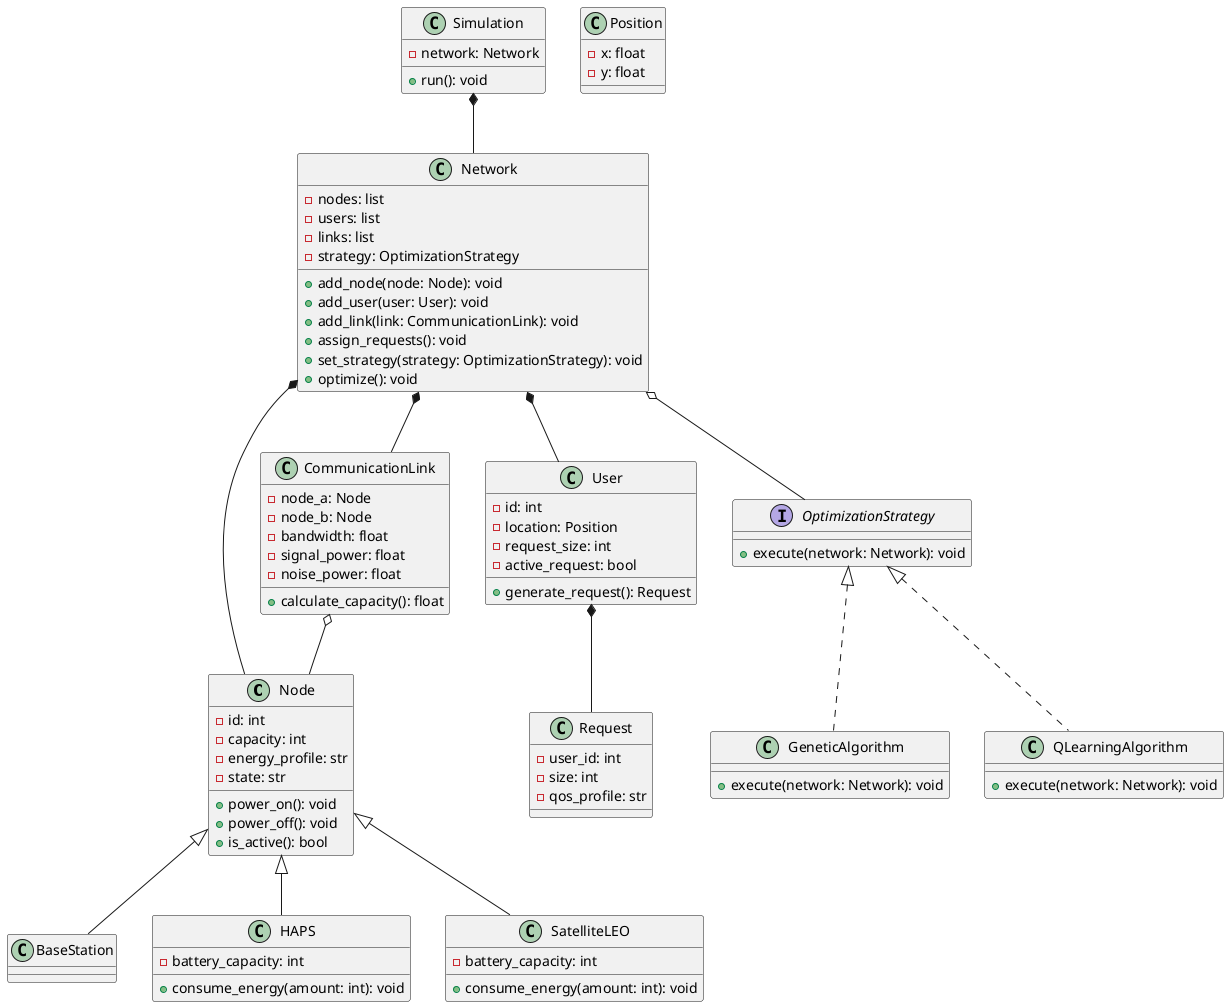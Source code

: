 @startuml

class Node {
  - id: int
  - capacity: int
  - energy_profile: str
  - state: str
  + power_on(): void
  + power_off(): void
  + is_active(): bool
}

class Simulation {
  - network: Network
  + run(): void
}

class BaseStation {
}

class HAPS {
  - battery_capacity: int
  + consume_energy(amount: int): void
}

class SatelliteLEO {
  - battery_capacity: int
  + consume_energy(amount: int): void
}

class Position {
  - x: float
  - y: float
}

class Request {
  - user_id: int
  - size: int
  - qos_profile: str
}

class User {
  - id: int
  - location: Position
  - request_size: int
  - active_request: bool
  + generate_request(): Request
}

class CommunicationLink {
  - node_a: Node
  - node_b: Node
  - bandwidth: float
  - signal_power: float
  - noise_power: float
  + calculate_capacity(): float
}

class Network {
  - nodes: list
  - users: list
  - links: list
  - strategy: OptimizationStrategy
  + add_node(node: Node): void
  + add_user(user: User): void
  + add_link(link: CommunicationLink): void
  + assign_requests(): void
  + set_strategy(strategy: OptimizationStrategy): void
  + optimize(): void
}

interface OptimizationStrategy {
  + execute(network: Network): void
}

class GeneticAlgorithm {
  + execute(network: Network): void
}

class QLearningAlgorithm {
  + execute(network: Network): void
}

Node <|-- BaseStation
Node <|-- HAPS
Node <|-- SatelliteLEO

User *-- Request

Simulation *-- Network

Network *-- Node
Network *-- User
Network *-- CommunicationLink
Network o-- OptimizationStrategy

OptimizationStrategy <|.. GeneticAlgorithm
OptimizationStrategy <|.. QLearningAlgorithm

CommunicationLink o-- Node

@enduml
